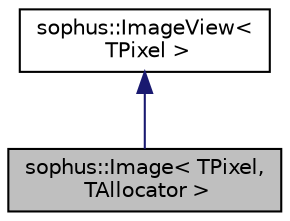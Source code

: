 digraph "sophus::Image&lt; TPixel, TAllocator &gt;"
{
 // LATEX_PDF_SIZE
  edge [fontname="Helvetica",fontsize="10",labelfontname="Helvetica",labelfontsize="10"];
  node [fontname="Helvetica",fontsize="10",shape=record];
  Node1 [label="sophus::Image\< TPixel,\l TAllocator \>",height=0.2,width=0.4,color="black", fillcolor="grey75", style="filled", fontcolor="black",tooltip="Image read-only access to pixels and shared ownership, hence cheap to copy. Type is nullable."];
  Node2 -> Node1 [dir="back",color="midnightblue",fontsize="10",style="solid",fontname="Helvetica"];
  Node2 [label="sophus::ImageView\<\l TPixel \>",height=0.2,width=0.4,color="black", fillcolor="white", style="filled",URL="$structsophus_1_1_image_view.html",tooltip="A view of an (immutable) image, which does not own the data."];
}
